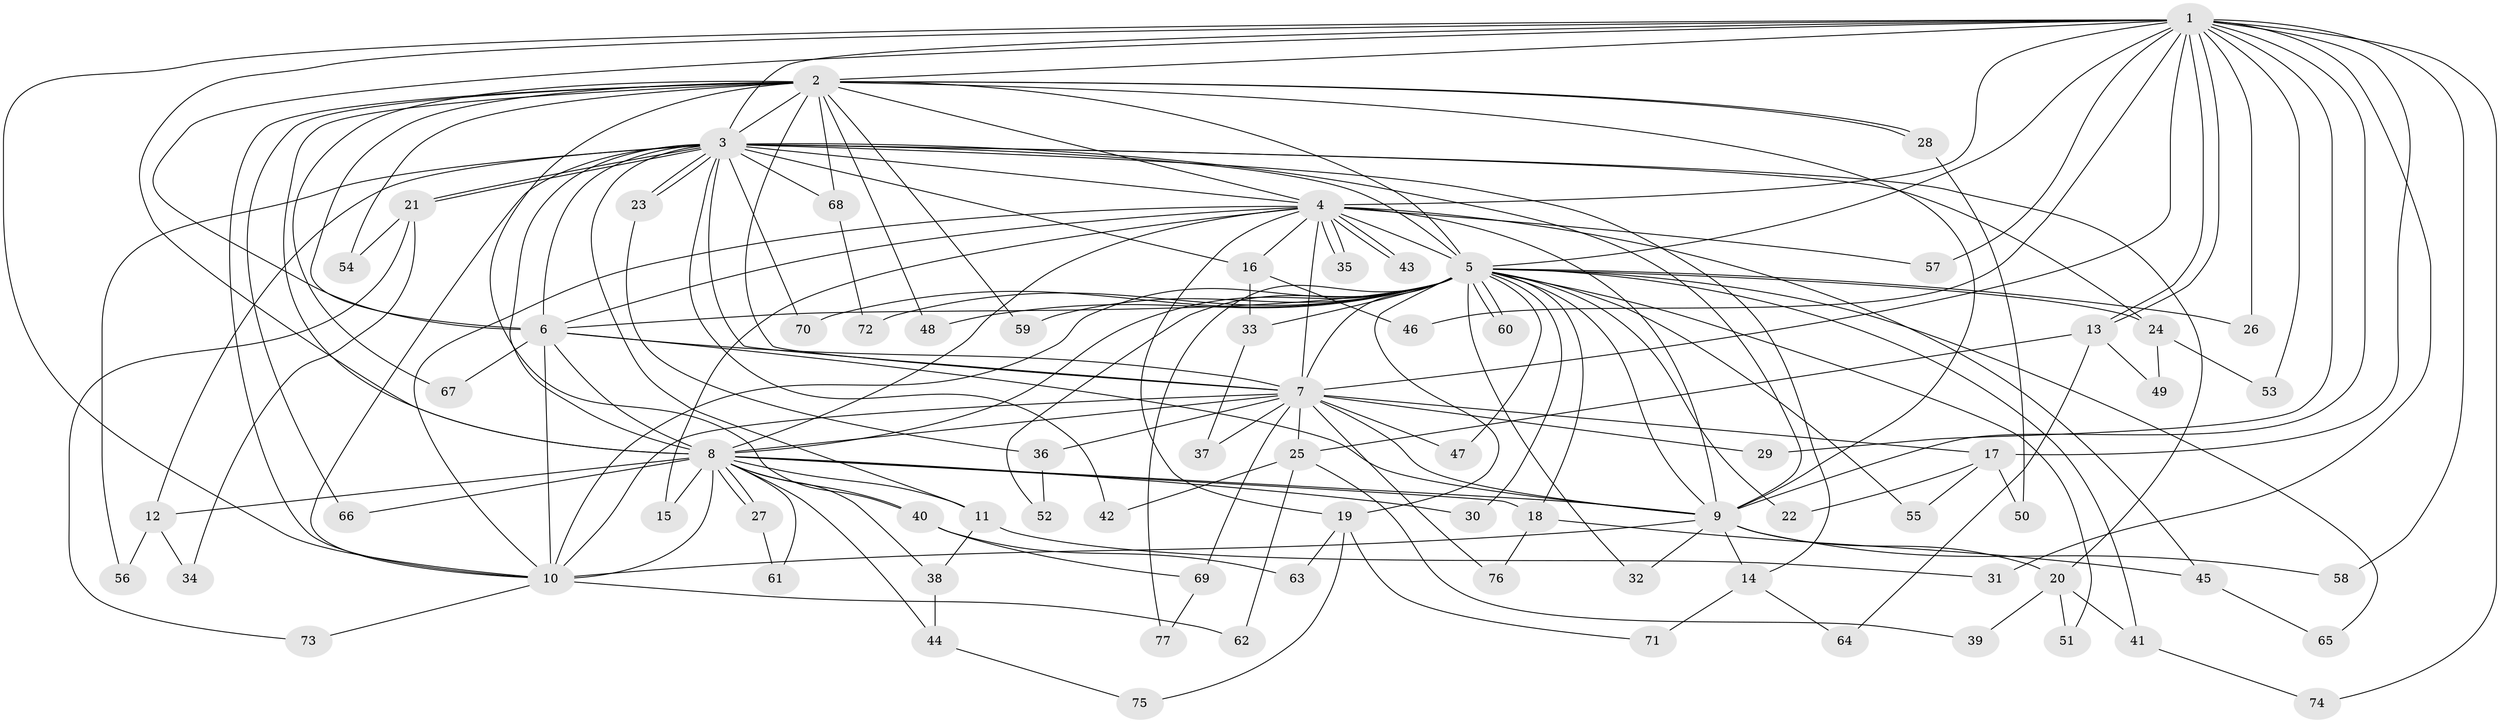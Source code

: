 // coarse degree distribution, {19: 0.017241379310344827, 17: 0.017241379310344827, 21: 0.017241379310344827, 13: 0.017241379310344827, 29: 0.017241379310344827, 16: 0.034482758620689655, 10: 0.017241379310344827, 4: 0.10344827586206896, 5: 0.10344827586206896, 2: 0.5344827586206896, 3: 0.1206896551724138}
// Generated by graph-tools (version 1.1) at 2025/41/03/06/25 10:41:42]
// undirected, 77 vertices, 179 edges
graph export_dot {
graph [start="1"]
  node [color=gray90,style=filled];
  1;
  2;
  3;
  4;
  5;
  6;
  7;
  8;
  9;
  10;
  11;
  12;
  13;
  14;
  15;
  16;
  17;
  18;
  19;
  20;
  21;
  22;
  23;
  24;
  25;
  26;
  27;
  28;
  29;
  30;
  31;
  32;
  33;
  34;
  35;
  36;
  37;
  38;
  39;
  40;
  41;
  42;
  43;
  44;
  45;
  46;
  47;
  48;
  49;
  50;
  51;
  52;
  53;
  54;
  55;
  56;
  57;
  58;
  59;
  60;
  61;
  62;
  63;
  64;
  65;
  66;
  67;
  68;
  69;
  70;
  71;
  72;
  73;
  74;
  75;
  76;
  77;
  1 -- 2;
  1 -- 3;
  1 -- 4;
  1 -- 5;
  1 -- 6;
  1 -- 7;
  1 -- 8;
  1 -- 9;
  1 -- 10;
  1 -- 13;
  1 -- 13;
  1 -- 17;
  1 -- 26;
  1 -- 29;
  1 -- 31;
  1 -- 46;
  1 -- 53;
  1 -- 57;
  1 -- 58;
  1 -- 74;
  2 -- 3;
  2 -- 4;
  2 -- 5;
  2 -- 6;
  2 -- 7;
  2 -- 8;
  2 -- 9;
  2 -- 10;
  2 -- 28;
  2 -- 28;
  2 -- 40;
  2 -- 48;
  2 -- 54;
  2 -- 59;
  2 -- 66;
  2 -- 67;
  2 -- 68;
  3 -- 4;
  3 -- 5;
  3 -- 6;
  3 -- 7;
  3 -- 8;
  3 -- 9;
  3 -- 10;
  3 -- 11;
  3 -- 12;
  3 -- 14;
  3 -- 16;
  3 -- 20;
  3 -- 21;
  3 -- 21;
  3 -- 23;
  3 -- 23;
  3 -- 24;
  3 -- 42;
  3 -- 56;
  3 -- 68;
  3 -- 70;
  4 -- 5;
  4 -- 6;
  4 -- 7;
  4 -- 8;
  4 -- 9;
  4 -- 10;
  4 -- 15;
  4 -- 16;
  4 -- 19;
  4 -- 35;
  4 -- 35;
  4 -- 43;
  4 -- 43;
  4 -- 45;
  4 -- 57;
  5 -- 6;
  5 -- 7;
  5 -- 8;
  5 -- 9;
  5 -- 10;
  5 -- 18;
  5 -- 19;
  5 -- 22;
  5 -- 24;
  5 -- 26;
  5 -- 30;
  5 -- 32;
  5 -- 33;
  5 -- 41;
  5 -- 47;
  5 -- 48;
  5 -- 51;
  5 -- 52;
  5 -- 55;
  5 -- 59;
  5 -- 60;
  5 -- 60;
  5 -- 65;
  5 -- 70;
  5 -- 72;
  5 -- 77;
  6 -- 7;
  6 -- 8;
  6 -- 9;
  6 -- 10;
  6 -- 67;
  7 -- 8;
  7 -- 9;
  7 -- 10;
  7 -- 17;
  7 -- 25;
  7 -- 29;
  7 -- 36;
  7 -- 37;
  7 -- 47;
  7 -- 69;
  7 -- 76;
  8 -- 9;
  8 -- 10;
  8 -- 11;
  8 -- 12;
  8 -- 15;
  8 -- 18;
  8 -- 27;
  8 -- 27;
  8 -- 30;
  8 -- 38;
  8 -- 40;
  8 -- 44;
  8 -- 61;
  8 -- 66;
  9 -- 10;
  9 -- 14;
  9 -- 20;
  9 -- 32;
  9 -- 58;
  10 -- 62;
  10 -- 73;
  11 -- 31;
  11 -- 38;
  12 -- 34;
  12 -- 56;
  13 -- 25;
  13 -- 49;
  13 -- 64;
  14 -- 64;
  14 -- 71;
  16 -- 33;
  16 -- 46;
  17 -- 22;
  17 -- 50;
  17 -- 55;
  18 -- 45;
  18 -- 76;
  19 -- 63;
  19 -- 71;
  19 -- 75;
  20 -- 39;
  20 -- 41;
  20 -- 51;
  21 -- 34;
  21 -- 54;
  21 -- 73;
  23 -- 36;
  24 -- 49;
  24 -- 53;
  25 -- 39;
  25 -- 42;
  25 -- 62;
  27 -- 61;
  28 -- 50;
  33 -- 37;
  36 -- 52;
  38 -- 44;
  40 -- 63;
  40 -- 69;
  41 -- 74;
  44 -- 75;
  45 -- 65;
  68 -- 72;
  69 -- 77;
}
